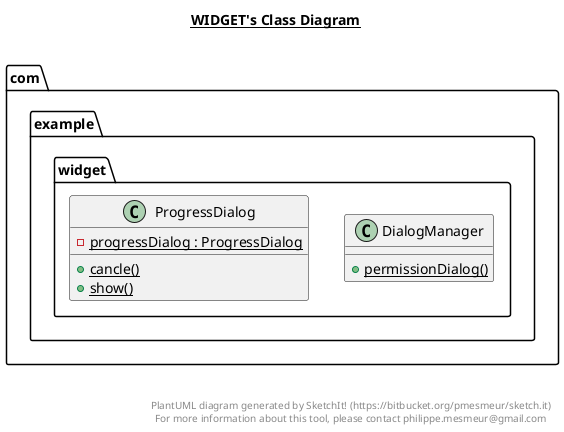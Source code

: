 @startuml

title __WIDGET's Class Diagram__\n

  namespace com.example {
    namespace widget {
      class com.example.widget.DialogManager {
          {static} + permissionDialog()
      }
    }
  }
  

  namespace com.example {
    namespace widget {
      class com.example.widget.ProgressDialog {
          {static} - progressDialog : ProgressDialog
          {static} + cancle()
          {static} + show()
      }
    }
  }
  



right footer


PlantUML diagram generated by SketchIt! (https://bitbucket.org/pmesmeur/sketch.it)
For more information about this tool, please contact philippe.mesmeur@gmail.com
endfooter

@enduml
